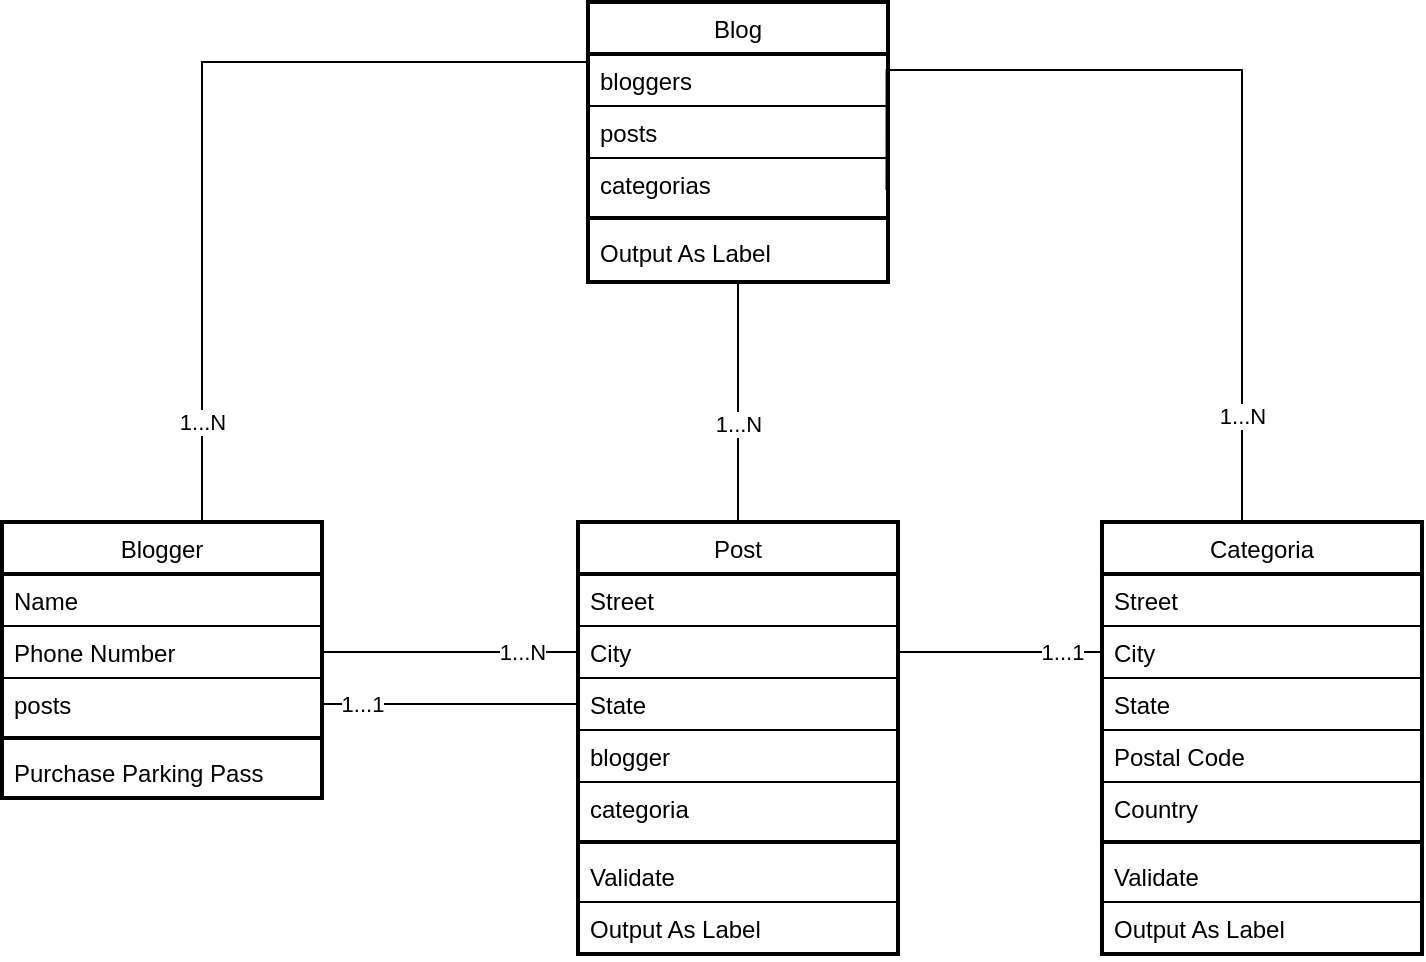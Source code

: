 <mxfile version="27.1.4">
  <diagram id="C5RBs43oDa-KdzZeNtuy" name="Page-1">
    <mxGraphModel dx="717" dy="1591" grid="1" gridSize="10" guides="1" tooltips="1" connect="1" arrows="1" fold="1" page="1" pageScale="1" pageWidth="827" pageHeight="1169" math="0" shadow="0">
      <root>
        <mxCell id="WIyWlLk6GJQsqaUBKTNV-0" />
        <mxCell id="WIyWlLk6GJQsqaUBKTNV-1" parent="WIyWlLk6GJQsqaUBKTNV-0" />
        <mxCell id="zkfFHV4jXpPFQw0GAbJ--0" value="Blogger" style="swimlane;fontStyle=0;align=center;verticalAlign=top;childLayout=stackLayout;horizontal=1;startSize=26;horizontalStack=0;resizeParent=1;resizeLast=0;collapsible=1;marginBottom=0;rounded=0;shadow=0;strokeWidth=2;" parent="WIyWlLk6GJQsqaUBKTNV-1" vertex="1">
          <mxGeometry x="220" y="120" width="160" height="138" as="geometry">
            <mxRectangle x="230" y="140" width="160" height="26" as="alternateBounds" />
          </mxGeometry>
        </mxCell>
        <mxCell id="zkfFHV4jXpPFQw0GAbJ--1" value="Name" style="text;align=left;verticalAlign=top;spacingLeft=4;spacingRight=4;overflow=hidden;rotatable=0;points=[[0,0.5],[1,0.5]];portConstraint=eastwest;" parent="zkfFHV4jXpPFQw0GAbJ--0" vertex="1">
          <mxGeometry y="26" width="160" height="26" as="geometry" />
        </mxCell>
        <mxCell id="zkfFHV4jXpPFQw0GAbJ--2" value="Phone Number" style="text;align=left;verticalAlign=top;spacingLeft=4;spacingRight=4;overflow=hidden;rotatable=0;points=[[0,0.5],[1,0.5]];portConstraint=eastwest;rounded=0;shadow=0;html=0;strokeColor=default;" parent="zkfFHV4jXpPFQw0GAbJ--0" vertex="1">
          <mxGeometry y="52" width="160" height="26" as="geometry" />
        </mxCell>
        <mxCell id="zkfFHV4jXpPFQw0GAbJ--3" value="posts" style="text;align=left;verticalAlign=top;spacingLeft=4;spacingRight=4;overflow=hidden;rotatable=0;points=[[0,0.5],[1,0.5]];portConstraint=eastwest;rounded=0;shadow=0;html=0;" parent="zkfFHV4jXpPFQw0GAbJ--0" vertex="1">
          <mxGeometry y="78" width="160" height="26" as="geometry" />
        </mxCell>
        <mxCell id="zkfFHV4jXpPFQw0GAbJ--4" value="" style="line;html=1;strokeWidth=2;align=left;verticalAlign=middle;spacingTop=-1;spacingLeft=3;spacingRight=3;rotatable=0;labelPosition=right;points=[];portConstraint=eastwest;" parent="zkfFHV4jXpPFQw0GAbJ--0" vertex="1">
          <mxGeometry y="104" width="160" height="8" as="geometry" />
        </mxCell>
        <mxCell id="zkfFHV4jXpPFQw0GAbJ--5" value="Purchase Parking Pass" style="text;align=left;verticalAlign=top;spacingLeft=4;spacingRight=4;overflow=hidden;rotatable=0;points=[[0,0.5],[1,0.5]];portConstraint=eastwest;" parent="zkfFHV4jXpPFQw0GAbJ--0" vertex="1">
          <mxGeometry y="112" width="160" height="26" as="geometry" />
        </mxCell>
        <mxCell id="ZwCehIJsgSslXJiSrdW8-23" style="edgeStyle=orthogonalEdgeStyle;rounded=0;orthogonalLoop=1;jettySize=auto;html=1;endArrow=none;startFill=0;" edge="1" parent="WIyWlLk6GJQsqaUBKTNV-1" source="zkfFHV4jXpPFQw0GAbJ--17" target="ZwCehIJsgSslXJiSrdW8-10">
          <mxGeometry relative="1" as="geometry">
            <Array as="points">
              <mxPoint x="588" y="50" />
              <mxPoint x="588" y="50" />
            </Array>
          </mxGeometry>
        </mxCell>
        <mxCell id="ZwCehIJsgSslXJiSrdW8-35" value="1...N" style="edgeLabel;html=1;align=center;verticalAlign=middle;resizable=0;points=[];" vertex="1" connectable="0" parent="ZwCehIJsgSslXJiSrdW8-23">
          <mxGeometry x="-0.624" relative="1" as="geometry">
            <mxPoint y="-27" as="offset" />
          </mxGeometry>
        </mxCell>
        <mxCell id="zkfFHV4jXpPFQw0GAbJ--17" value="Post" style="swimlane;fontStyle=0;align=center;verticalAlign=top;childLayout=stackLayout;horizontal=1;startSize=26;horizontalStack=0;resizeParent=1;resizeLast=0;collapsible=1;marginBottom=0;rounded=0;shadow=0;strokeWidth=2;" parent="WIyWlLk6GJQsqaUBKTNV-1" vertex="1">
          <mxGeometry x="508" y="120" width="160" height="216" as="geometry">
            <mxRectangle x="550" y="140" width="160" height="26" as="alternateBounds" />
          </mxGeometry>
        </mxCell>
        <mxCell id="zkfFHV4jXpPFQw0GAbJ--18" value="Street" style="text;align=left;verticalAlign=top;spacingLeft=4;spacingRight=4;overflow=hidden;rotatable=0;points=[[0,0.5],[1,0.5]];portConstraint=eastwest;" parent="zkfFHV4jXpPFQw0GAbJ--17" vertex="1">
          <mxGeometry y="26" width="160" height="26" as="geometry" />
        </mxCell>
        <mxCell id="zkfFHV4jXpPFQw0GAbJ--19" value="City" style="text;align=left;verticalAlign=top;spacingLeft=4;spacingRight=4;overflow=hidden;rotatable=0;points=[[0,0.5],[1,0.5]];portConstraint=eastwest;rounded=0;shadow=0;html=0;strokeColor=default;" parent="zkfFHV4jXpPFQw0GAbJ--17" vertex="1">
          <mxGeometry y="52" width="160" height="26" as="geometry" />
        </mxCell>
        <mxCell id="zkfFHV4jXpPFQw0GAbJ--20" value="State" style="text;align=left;verticalAlign=top;spacingLeft=4;spacingRight=4;overflow=hidden;rotatable=0;points=[[0,0.5],[1,0.5]];portConstraint=eastwest;rounded=0;shadow=0;html=0;" parent="zkfFHV4jXpPFQw0GAbJ--17" vertex="1">
          <mxGeometry y="78" width="160" height="26" as="geometry" />
        </mxCell>
        <mxCell id="zkfFHV4jXpPFQw0GAbJ--21" value="blogger" style="text;align=left;verticalAlign=top;spacingLeft=4;spacingRight=4;overflow=hidden;rotatable=0;points=[[0,0.5],[1,0.5]];portConstraint=eastwest;rounded=0;shadow=0;html=0;strokeColor=default;" parent="zkfFHV4jXpPFQw0GAbJ--17" vertex="1">
          <mxGeometry y="104" width="160" height="26" as="geometry" />
        </mxCell>
        <mxCell id="zkfFHV4jXpPFQw0GAbJ--22" value="categoria" style="text;align=left;verticalAlign=top;spacingLeft=4;spacingRight=4;overflow=hidden;rotatable=0;points=[[0,0.5],[1,0.5]];portConstraint=eastwest;rounded=0;shadow=0;html=0;" parent="zkfFHV4jXpPFQw0GAbJ--17" vertex="1">
          <mxGeometry y="130" width="160" height="26" as="geometry" />
        </mxCell>
        <mxCell id="zkfFHV4jXpPFQw0GAbJ--23" value="" style="line;html=1;strokeWidth=2;align=left;verticalAlign=middle;spacingTop=-1;spacingLeft=3;spacingRight=3;rotatable=0;labelPosition=right;points=[];portConstraint=eastwest;" parent="zkfFHV4jXpPFQw0GAbJ--17" vertex="1">
          <mxGeometry y="156" width="160" height="8" as="geometry" />
        </mxCell>
        <mxCell id="zkfFHV4jXpPFQw0GAbJ--24" value="Validate" style="text;align=left;verticalAlign=top;spacingLeft=4;spacingRight=4;overflow=hidden;rotatable=0;points=[[0,0.5],[1,0.5]];portConstraint=eastwest;" parent="zkfFHV4jXpPFQw0GAbJ--17" vertex="1">
          <mxGeometry y="164" width="160" height="26" as="geometry" />
        </mxCell>
        <mxCell id="zkfFHV4jXpPFQw0GAbJ--25" value="Output As Label" style="text;align=left;verticalAlign=top;spacingLeft=4;spacingRight=4;overflow=hidden;rotatable=0;points=[[0,0.5],[1,0.5]];portConstraint=eastwest;strokeColor=default;" parent="zkfFHV4jXpPFQw0GAbJ--17" vertex="1">
          <mxGeometry y="190" width="160" height="26" as="geometry" />
        </mxCell>
        <mxCell id="ZwCehIJsgSslXJiSrdW8-0" value="Categoria" style="swimlane;fontStyle=0;align=center;verticalAlign=top;childLayout=stackLayout;horizontal=1;startSize=26;horizontalStack=0;resizeParent=1;resizeLast=0;collapsible=1;marginBottom=0;rounded=0;shadow=0;strokeWidth=2;" vertex="1" parent="WIyWlLk6GJQsqaUBKTNV-1">
          <mxGeometry x="769.997" y="120" width="160" height="216" as="geometry">
            <mxRectangle x="550" y="140" width="160" height="26" as="alternateBounds" />
          </mxGeometry>
        </mxCell>
        <mxCell id="ZwCehIJsgSslXJiSrdW8-1" value="Street" style="text;align=left;verticalAlign=top;spacingLeft=4;spacingRight=4;overflow=hidden;rotatable=0;points=[[0,0.5],[1,0.5]];portConstraint=eastwest;" vertex="1" parent="ZwCehIJsgSslXJiSrdW8-0">
          <mxGeometry y="26" width="160" height="26" as="geometry" />
        </mxCell>
        <mxCell id="ZwCehIJsgSslXJiSrdW8-2" value="City" style="text;align=left;verticalAlign=top;spacingLeft=4;spacingRight=4;overflow=hidden;rotatable=0;points=[[0,0.5],[1,0.5]];portConstraint=eastwest;rounded=0;shadow=0;html=0;strokeColor=default;" vertex="1" parent="ZwCehIJsgSslXJiSrdW8-0">
          <mxGeometry y="52" width="160" height="26" as="geometry" />
        </mxCell>
        <mxCell id="ZwCehIJsgSslXJiSrdW8-3" value="State" style="text;align=left;verticalAlign=top;spacingLeft=4;spacingRight=4;overflow=hidden;rotatable=0;points=[[0,0.5],[1,0.5]];portConstraint=eastwest;rounded=0;shadow=0;html=0;" vertex="1" parent="ZwCehIJsgSslXJiSrdW8-0">
          <mxGeometry y="78" width="160" height="26" as="geometry" />
        </mxCell>
        <mxCell id="ZwCehIJsgSslXJiSrdW8-4" value="Postal Code" style="text;align=left;verticalAlign=top;spacingLeft=4;spacingRight=4;overflow=hidden;rotatable=0;points=[[0,0.5],[1,0.5]];portConstraint=eastwest;rounded=0;shadow=0;html=0;strokeColor=default;" vertex="1" parent="ZwCehIJsgSslXJiSrdW8-0">
          <mxGeometry y="104" width="160" height="26" as="geometry" />
        </mxCell>
        <mxCell id="ZwCehIJsgSslXJiSrdW8-5" value="Country" style="text;align=left;verticalAlign=top;spacingLeft=4;spacingRight=4;overflow=hidden;rotatable=0;points=[[0,0.5],[1,0.5]];portConstraint=eastwest;rounded=0;shadow=0;html=0;" vertex="1" parent="ZwCehIJsgSslXJiSrdW8-0">
          <mxGeometry y="130" width="160" height="26" as="geometry" />
        </mxCell>
        <mxCell id="ZwCehIJsgSslXJiSrdW8-6" value="" style="line;html=1;strokeWidth=2;align=left;verticalAlign=middle;spacingTop=-1;spacingLeft=3;spacingRight=3;rotatable=0;labelPosition=right;points=[];portConstraint=eastwest;" vertex="1" parent="ZwCehIJsgSslXJiSrdW8-0">
          <mxGeometry y="156" width="160" height="8" as="geometry" />
        </mxCell>
        <mxCell id="ZwCehIJsgSslXJiSrdW8-7" value="Validate" style="text;align=left;verticalAlign=top;spacingLeft=4;spacingRight=4;overflow=hidden;rotatable=0;points=[[0,0.5],[1,0.5]];portConstraint=eastwest;" vertex="1" parent="ZwCehIJsgSslXJiSrdW8-0">
          <mxGeometry y="164" width="160" height="26" as="geometry" />
        </mxCell>
        <mxCell id="ZwCehIJsgSslXJiSrdW8-8" value="Output As Label" style="text;align=left;verticalAlign=top;spacingLeft=4;spacingRight=4;overflow=hidden;rotatable=0;points=[[0,0.5],[1,0.5]];portConstraint=eastwest;strokeColor=default;" vertex="1" parent="ZwCehIJsgSslXJiSrdW8-0">
          <mxGeometry y="190" width="160" height="26" as="geometry" />
        </mxCell>
        <mxCell id="ZwCehIJsgSslXJiSrdW8-26" style="edgeStyle=orthogonalEdgeStyle;rounded=0;orthogonalLoop=1;jettySize=auto;html=1;endArrow=none;startFill=0;" edge="1" parent="WIyWlLk6GJQsqaUBKTNV-1" source="zkfFHV4jXpPFQw0GAbJ--0" target="ZwCehIJsgSslXJiSrdW8-10">
          <mxGeometry relative="1" as="geometry">
            <mxPoint x="450" y="10" as="targetPoint" />
            <Array as="points">
              <mxPoint x="320" y="-110" />
            </Array>
          </mxGeometry>
        </mxCell>
        <mxCell id="ZwCehIJsgSslXJiSrdW8-36" value="1...N" style="edgeLabel;html=1;align=center;verticalAlign=middle;resizable=0;points=[];" vertex="1" connectable="0" parent="ZwCehIJsgSslXJiSrdW8-26">
          <mxGeometry x="-0.826" relative="1" as="geometry">
            <mxPoint y="-13" as="offset" />
          </mxGeometry>
        </mxCell>
        <mxCell id="ZwCehIJsgSslXJiSrdW8-27" style="edgeStyle=orthogonalEdgeStyle;rounded=0;orthogonalLoop=1;jettySize=auto;html=1;endArrow=none;startFill=0;entryX=0.995;entryY=0.617;entryDx=0;entryDy=0;entryPerimeter=0;" edge="1" parent="WIyWlLk6GJQsqaUBKTNV-1" source="ZwCehIJsgSslXJiSrdW8-0" target="ZwCehIJsgSslXJiSrdW8-13">
          <mxGeometry relative="1" as="geometry">
            <mxPoint x="670" y="-90" as="targetPoint" />
            <Array as="points">
              <mxPoint x="840" y="-106" />
            </Array>
          </mxGeometry>
        </mxCell>
        <mxCell id="ZwCehIJsgSslXJiSrdW8-34" value="1...N" style="edgeLabel;html=1;align=center;verticalAlign=middle;resizable=0;points=[];" vertex="1" connectable="0" parent="ZwCehIJsgSslXJiSrdW8-27">
          <mxGeometry x="-0.855" y="2" relative="1" as="geometry">
            <mxPoint x="2" y="-20" as="offset" />
          </mxGeometry>
        </mxCell>
        <mxCell id="ZwCehIJsgSslXJiSrdW8-28" style="edgeStyle=orthogonalEdgeStyle;rounded=0;orthogonalLoop=1;jettySize=auto;html=1;exitX=1;exitY=0.5;exitDx=0;exitDy=0;entryX=0;entryY=0.5;entryDx=0;entryDy=0;endArrow=none;startFill=0;" edge="1" parent="WIyWlLk6GJQsqaUBKTNV-1" source="zkfFHV4jXpPFQw0GAbJ--2" target="zkfFHV4jXpPFQw0GAbJ--19">
          <mxGeometry relative="1" as="geometry" />
        </mxCell>
        <mxCell id="ZwCehIJsgSslXJiSrdW8-31" value="1...N" style="edgeLabel;html=1;align=center;verticalAlign=middle;resizable=0;points=[];" vertex="1" connectable="0" parent="ZwCehIJsgSslXJiSrdW8-28">
          <mxGeometry x="0.773" relative="1" as="geometry">
            <mxPoint x="-14" as="offset" />
          </mxGeometry>
        </mxCell>
        <mxCell id="ZwCehIJsgSslXJiSrdW8-29" style="edgeStyle=orthogonalEdgeStyle;rounded=0;orthogonalLoop=1;jettySize=auto;html=1;exitX=0;exitY=0.5;exitDx=0;exitDy=0;entryX=1;entryY=0.5;entryDx=0;entryDy=0;strokeWidth=1;endArrow=none;startFill=0;" edge="1" parent="WIyWlLk6GJQsqaUBKTNV-1" source="ZwCehIJsgSslXJiSrdW8-2" target="zkfFHV4jXpPFQw0GAbJ--19">
          <mxGeometry relative="1" as="geometry" />
        </mxCell>
        <mxCell id="ZwCehIJsgSslXJiSrdW8-30" value="1...1" style="edgeLabel;html=1;align=center;verticalAlign=middle;resizable=0;points=[];" vertex="1" connectable="0" parent="ZwCehIJsgSslXJiSrdW8-29">
          <mxGeometry x="-0.684" y="-3" relative="1" as="geometry">
            <mxPoint x="-4" y="3" as="offset" />
          </mxGeometry>
        </mxCell>
        <mxCell id="ZwCehIJsgSslXJiSrdW8-32" style="edgeStyle=orthogonalEdgeStyle;rounded=0;orthogonalLoop=1;jettySize=auto;html=1;exitX=1;exitY=0.5;exitDx=0;exitDy=0;endArrow=none;startFill=0;" edge="1" parent="WIyWlLk6GJQsqaUBKTNV-1" source="zkfFHV4jXpPFQw0GAbJ--3" target="zkfFHV4jXpPFQw0GAbJ--20">
          <mxGeometry relative="1" as="geometry" />
        </mxCell>
        <mxCell id="ZwCehIJsgSslXJiSrdW8-33" value="1...1" style="edgeLabel;html=1;align=center;verticalAlign=middle;resizable=0;points=[];" vertex="1" connectable="0" parent="ZwCehIJsgSslXJiSrdW8-32">
          <mxGeometry x="-0.783" y="-2" relative="1" as="geometry">
            <mxPoint x="6" y="-2" as="offset" />
          </mxGeometry>
        </mxCell>
        <mxCell id="ZwCehIJsgSslXJiSrdW8-10" value="Blog" style="swimlane;fontStyle=0;align=center;verticalAlign=top;childLayout=stackLayout;horizontal=1;startSize=26;horizontalStack=0;resizeParent=1;resizeLast=0;collapsible=1;marginBottom=0;rounded=0;shadow=0;strokeWidth=2;fillStyle=solid;fillColor=#FFFFFF;" vertex="1" parent="WIyWlLk6GJQsqaUBKTNV-1">
          <mxGeometry x="513" y="-140" width="150" height="140" as="geometry">
            <mxRectangle x="508" y="-200" width="160" height="26" as="alternateBounds" />
          </mxGeometry>
        </mxCell>
        <mxCell id="ZwCehIJsgSslXJiSrdW8-12" value="bloggers" style="text;align=left;verticalAlign=top;spacingLeft=4;spacingRight=4;overflow=hidden;rotatable=0;points=[[0,0.5],[1,0.5]];portConstraint=eastwest;rounded=0;shadow=0;html=0;fillColor=none;strokeColor=default;" vertex="1" parent="ZwCehIJsgSslXJiSrdW8-10">
          <mxGeometry y="26" width="150" height="26" as="geometry" />
        </mxCell>
        <mxCell id="ZwCehIJsgSslXJiSrdW8-11" value="posts" style="text;align=left;verticalAlign=top;spacingLeft=4;spacingRight=4;overflow=hidden;rotatable=0;points=[[0,0.5],[1,0.5]];portConstraint=eastwest;fillColor=none;strokeWidth=1;strokeColor=default;" vertex="1" parent="ZwCehIJsgSslXJiSrdW8-10">
          <mxGeometry y="52" width="150" height="26" as="geometry" />
        </mxCell>
        <mxCell id="ZwCehIJsgSslXJiSrdW8-13" value="categorias" style="text;align=left;verticalAlign=top;spacingLeft=4;spacingRight=4;overflow=hidden;rotatable=0;points=[[0,0.5],[1,0.5]];portConstraint=eastwest;rounded=0;shadow=0;html=0;fillColor=none;strokeColor=none;" vertex="1" parent="ZwCehIJsgSslXJiSrdW8-10">
          <mxGeometry y="78" width="150" height="26" as="geometry" />
        </mxCell>
        <mxCell id="ZwCehIJsgSslXJiSrdW8-16" value="" style="line;html=1;strokeWidth=2;align=left;verticalAlign=middle;spacingTop=-1;spacingLeft=3;spacingRight=3;rotatable=0;labelPosition=right;points=[];portConstraint=eastwest;strokeColor=default;fillColor=#FFFFFF;gradientColor=none;" vertex="1" parent="ZwCehIJsgSslXJiSrdW8-10">
          <mxGeometry y="104" width="150" height="8" as="geometry" />
        </mxCell>
        <mxCell id="ZwCehIJsgSslXJiSrdW8-18" value="Output As Label" style="text;align=left;verticalAlign=top;spacingLeft=4;spacingRight=4;overflow=hidden;rotatable=0;points=[[0,0.5],[1,0.5]];portConstraint=eastwest;fillColor=none;strokeColor=none;" vertex="1" parent="ZwCehIJsgSslXJiSrdW8-10">
          <mxGeometry y="112" width="150" height="26" as="geometry" />
        </mxCell>
      </root>
    </mxGraphModel>
  </diagram>
</mxfile>
